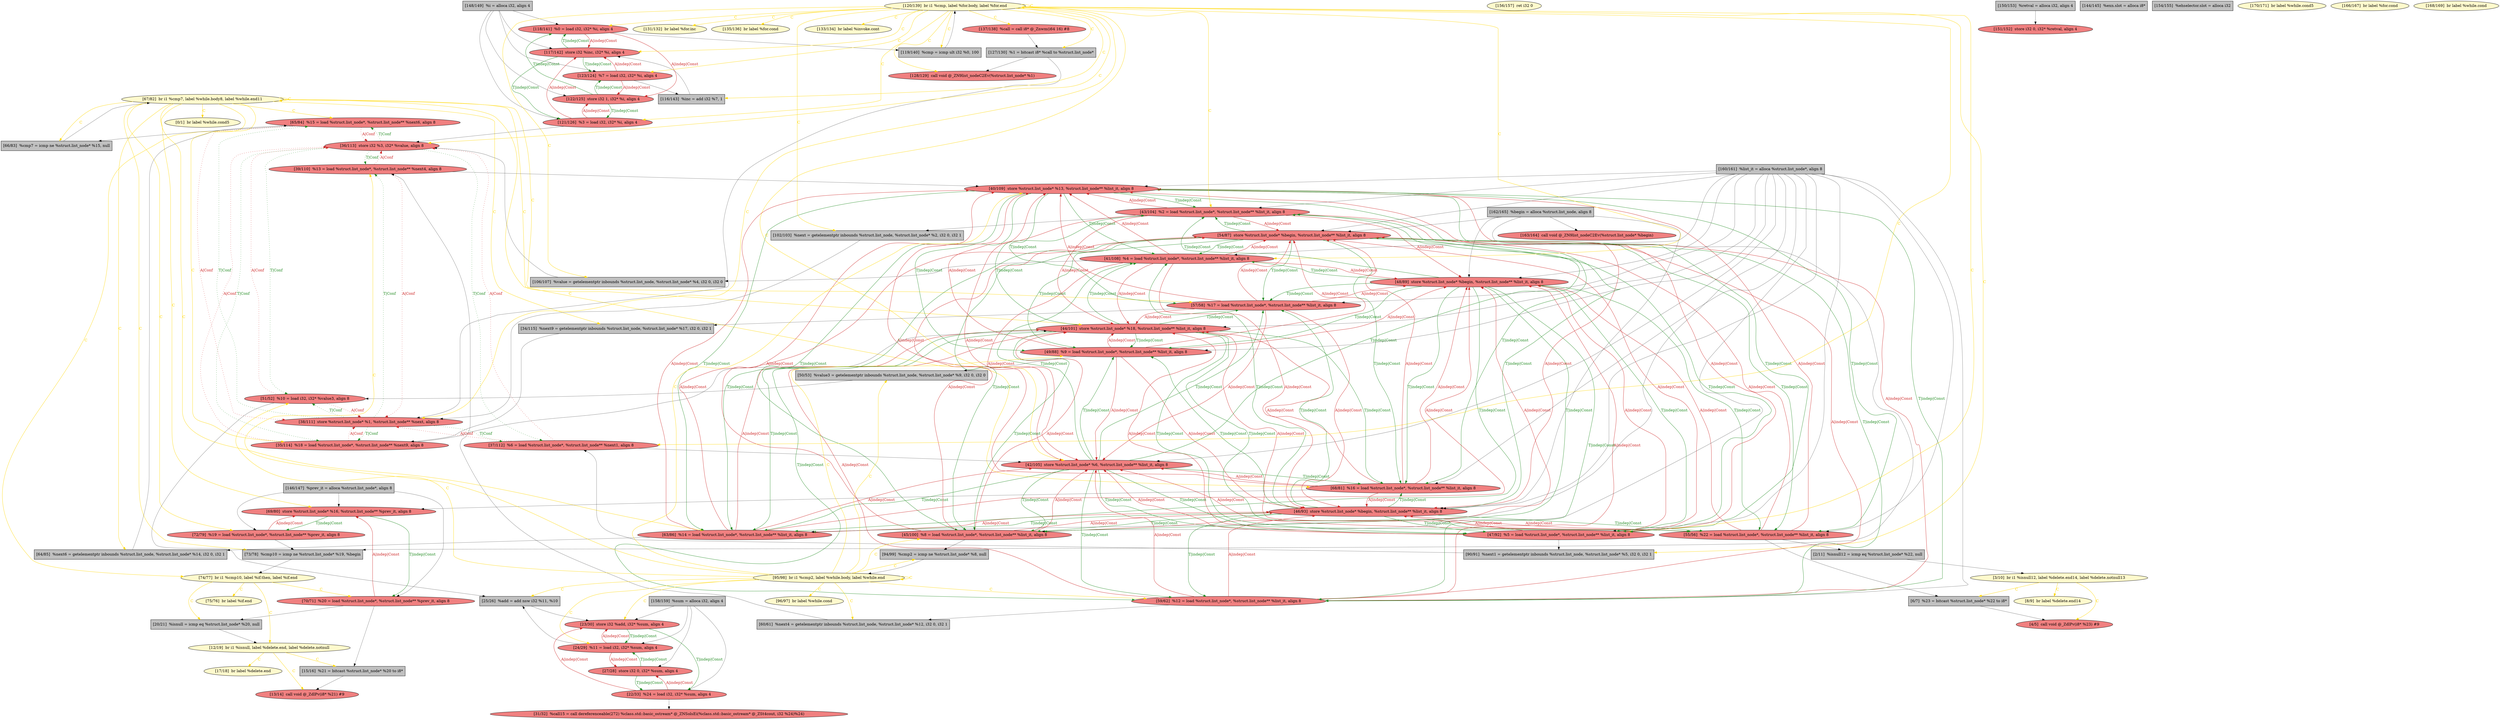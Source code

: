 
digraph G {


node186 [fillcolor=lemonchiffon,label="[67/82]  br i1 %cmp7, label %while.body8, label %while.end11",shape=ellipse,style=filled ]
node185 [fillcolor=lightcoral,label="[24/29]  %11 = load i32, i32* %sum, align 4",shape=ellipse,style=filled ]
node184 [fillcolor=grey,label="[66/83]  %cmp7 = icmp ne %struct.list_node* %15, null",shape=rectangle,style=filled ]
node183 [fillcolor=lightcoral,label="[65/84]  %15 = load %struct.list_node*, %struct.list_node** %next6, align 8",shape=ellipse,style=filled ]
node180 [fillcolor=lemonchiffon,label="[133/134]  br label %invoke.cont",shape=ellipse,style=filled ]
node132 [fillcolor=lightcoral,label="[137/138]  %call = call i8* @_Znwm(i64 16) #8",shape=ellipse,style=filled ]
node160 [fillcolor=lightcoral,label="[43/104]  %2 = load %struct.list_node*, %struct.list_node** %list_it, align 8",shape=ellipse,style=filled ]
node167 [fillcolor=lemonchiffon,label="[74/77]  br i1 %cmp10, label %if.then, label %if.end",shape=ellipse,style=filled ]
node127 [fillcolor=lightcoral,label="[59/62]  %12 = load %struct.list_node*, %struct.list_node** %list_it, align 8",shape=ellipse,style=filled ]
node104 [fillcolor=grey,label="[20/21]  %isnull = icmp eq %struct.list_node* %20, null",shape=rectangle,style=filled ]
node166 [fillcolor=lightcoral,label="[27/28]  store i32 0, i32* %sum, align 4",shape=ellipse,style=filled ]
node136 [fillcolor=lemonchiffon,label="[8/9]  br label %delete.end14",shape=ellipse,style=filled ]
node161 [fillcolor=lightcoral,label="[55/56]  %22 = load %struct.list_node*, %struct.list_node** %list_it, align 8",shape=ellipse,style=filled ]
node125 [fillcolor=lemonchiffon,label="[75/76]  br label %if.end",shape=ellipse,style=filled ]
node124 [fillcolor=grey,label="[127/130]  %1 = bitcast i8* %call to %struct.list_node*",shape=rectangle,style=filled ]
node138 [fillcolor=lemonchiffon,label="[156/157]  ret i32 0",shape=ellipse,style=filled ]
node120 [fillcolor=grey,label="[106/107]  %value = getelementptr inbounds %struct.list_node, %struct.list_node* %4, i32 0, i32 0",shape=rectangle,style=filled ]
node119 [fillcolor=grey,label="[15/16]  %21 = bitcast %struct.list_node* %20 to i8*",shape=rectangle,style=filled ]
node177 [fillcolor=lightcoral,label="[40/109]  store %struct.list_node* %13, %struct.list_node** %list_it, align 8",shape=ellipse,style=filled ]
node118 [fillcolor=grey,label="[150/153]  %retval = alloca i32, align 4",shape=rectangle,style=filled ]
node155 [fillcolor=lightcoral,label="[118/141]  %0 = load i32, i32* %i, align 4",shape=ellipse,style=filled ]
node131 [fillcolor=lightcoral,label="[36/113]  store i32 %3, i32* %value, align 8",shape=ellipse,style=filled ]
node182 [fillcolor=lemonchiffon,label="[17/18]  br label %delete.end",shape=ellipse,style=filled ]
node149 [fillcolor=lightcoral,label="[70/71]  %20 = load %struct.list_node*, %struct.list_node** %prev_it, align 8",shape=ellipse,style=filled ]
node105 [fillcolor=lightcoral,label="[22/33]  %24 = load i32, i32* %sum, align 4",shape=ellipse,style=filled ]
node101 [fillcolor=lemonchiffon,label="[0/1]  br label %while.cond5",shape=ellipse,style=filled ]
node117 [fillcolor=grey,label="[148/149]  %i = alloca i32, align 4",shape=rectangle,style=filled ]
node154 [fillcolor=lightcoral,label="[163/164]  call void @_ZN9list_nodeC2Ev(%struct.list_node* %begin)",shape=ellipse,style=filled ]
node135 [fillcolor=grey,label="[90/91]  %next1 = getelementptr inbounds %struct.list_node, %struct.list_node* %5, i32 0, i32 1",shape=rectangle,style=filled ]
node163 [fillcolor=lemonchiffon,label="[96/97]  br label %while.cond",shape=ellipse,style=filled ]
node110 [fillcolor=grey,label="[144/145]  %exn.slot = alloca i8*",shape=rectangle,style=filled ]
node126 [fillcolor=lightcoral,label="[35/114]  %18 = load %struct.list_node*, %struct.list_node** %next9, align 8",shape=ellipse,style=filled ]
node102 [fillcolor=grey,label="[2/11]  %isnull12 = icmp eq %struct.list_node* %22, null",shape=rectangle,style=filled ]
node108 [fillcolor=grey,label="[116/143]  %inc = add i32 %7, 1",shape=rectangle,style=filled ]
node128 [fillcolor=lightcoral,label="[42/105]  store %struct.list_node* %6, %struct.list_node** %list_it, align 8",shape=ellipse,style=filled ]
node107 [fillcolor=grey,label="[73/78]  %cmp10 = icmp ne %struct.list_node* %19, %begin",shape=rectangle,style=filled ]
node130 [fillcolor=grey,label="[102/103]  %next = getelementptr inbounds %struct.list_node, %struct.list_node* %2, i32 0, i32 1",shape=rectangle,style=filled ]
node170 [fillcolor=lightcoral,label="[45/100]  %8 = load %struct.list_node*, %struct.list_node** %list_it, align 8",shape=ellipse,style=filled ]
node111 [fillcolor=lightcoral,label="[117/142]  store i32 %inc, i32* %i, align 4",shape=ellipse,style=filled ]
node121 [fillcolor=grey,label="[154/155]  %ehselector.slot = alloca i32",shape=rectangle,style=filled ]
node173 [fillcolor=grey,label="[60/61]  %next4 = getelementptr inbounds %struct.list_node, %struct.list_node* %12, i32 0, i32 1",shape=rectangle,style=filled ]
node103 [fillcolor=lemonchiffon,label="[12/19]  br i1 %isnull, label %delete.end, label %delete.notnull",shape=ellipse,style=filled ]
node157 [fillcolor=lightcoral,label="[151/152]  store i32 0, i32* %retval, align 4",shape=ellipse,style=filled ]
node181 [fillcolor=lemonchiffon,label="[170/171]  br label %while.cond5",shape=ellipse,style=filled ]
node106 [fillcolor=grey,label="[34/115]  %next9 = getelementptr inbounds %struct.list_node, %struct.list_node* %17, i32 0, i32 1",shape=rectangle,style=filled ]
node179 [fillcolor=lightcoral,label="[69/80]  store %struct.list_node* %16, %struct.list_node** %prev_it, align 8",shape=ellipse,style=filled ]
node134 [fillcolor=lemonchiffon,label="[3/10]  br i1 %isnull12, label %delete.end14, label %delete.notnull13",shape=ellipse,style=filled ]
node113 [fillcolor=lightcoral,label="[46/93]  store %struct.list_node* %begin, %struct.list_node** %list_it, align 8",shape=ellipse,style=filled ]
node165 [fillcolor=lemonchiffon,label="[120/139]  br i1 %cmp, label %for.body, label %for.end",shape=ellipse,style=filled ]
node123 [fillcolor=grey,label="[50/53]  %value3 = getelementptr inbounds %struct.list_node, %struct.list_node* %9, i32 0, i32 0",shape=rectangle,style=filled ]
node153 [fillcolor=lightcoral,label="[47/92]  %5 = load %struct.list_node*, %struct.list_node** %list_it, align 8",shape=ellipse,style=filled ]
node115 [fillcolor=lightcoral,label="[121/126]  %3 = load i32, i32* %i, align 4",shape=ellipse,style=filled ]
node133 [fillcolor=lightcoral,label="[128/129]  call void @_ZN9list_nodeC2Ev(%struct.list_node* %1)",shape=ellipse,style=filled ]
node158 [fillcolor=lemonchiffon,label="[166/167]  br label %for.cond",shape=ellipse,style=filled ]
node112 [fillcolor=grey,label="[146/147]  %prev_it = alloca %struct.list_node*, align 8",shape=rectangle,style=filled ]
node168 [fillcolor=lightcoral,label="[63/86]  %14 = load %struct.list_node*, %struct.list_node** %list_it, align 8",shape=ellipse,style=filled ]
node114 [fillcolor=lightcoral,label="[123/124]  %7 = load i32, i32* %i, align 4",shape=ellipse,style=filled ]
node137 [fillcolor=lightcoral,label="[38/111]  store %struct.list_node* %1, %struct.list_node** %next, align 8",shape=ellipse,style=filled ]
node140 [fillcolor=lightcoral,label="[68/81]  %16 = load %struct.list_node*, %struct.list_node** %list_it, align 8",shape=ellipse,style=filled ]
node141 [fillcolor=lightcoral,label="[4/5]  call void @_ZdlPv(i8* %23) #9",shape=ellipse,style=filled ]
node139 [fillcolor=grey,label="[6/7]  %23 = bitcast %struct.list_node* %22 to i8*",shape=rectangle,style=filled ]
node142 [fillcolor=lightcoral,label="[37/112]  %6 = load %struct.list_node*, %struct.list_node** %next1, align 8",shape=ellipse,style=filled ]
node162 [fillcolor=lemonchiffon,label="[168/169]  br label %while.cond",shape=ellipse,style=filled ]
node143 [fillcolor=lemonchiffon,label="[131/132]  br label %for.inc",shape=ellipse,style=filled ]
node144 [fillcolor=lightcoral,label="[49/88]  %9 = load %struct.list_node*, %struct.list_node** %list_it, align 8",shape=ellipse,style=filled ]
node145 [fillcolor=lemonchiffon,label="[135/136]  br label %for.cond",shape=ellipse,style=filled ]
node129 [fillcolor=lightcoral,label="[44/101]  store %struct.list_node* %18, %struct.list_node** %list_it, align 8",shape=ellipse,style=filled ]
node146 [fillcolor=lemonchiffon,label="[95/98]  br i1 %cmp2, label %while.body, label %while.end",shape=ellipse,style=filled ]
node147 [fillcolor=grey,label="[158/159]  %sum = alloca i32, align 4",shape=rectangle,style=filled ]
node148 [fillcolor=grey,label="[160/161]  %list_it = alloca %struct.list_node*, align 8",shape=rectangle,style=filled ]
node116 [fillcolor=grey,label="[64/85]  %next6 = getelementptr inbounds %struct.list_node, %struct.list_node* %14, i32 0, i32 1",shape=rectangle,style=filled ]
node172 [fillcolor=grey,label="[94/99]  %cmp2 = icmp ne %struct.list_node* %8, null",shape=rectangle,style=filled ]
node150 [fillcolor=lightcoral,label="[13/14]  call void @_ZdlPv(i8* %21) #9",shape=ellipse,style=filled ]
node122 [fillcolor=grey,label="[119/140]  %cmp = icmp ult i32 %0, 100",shape=rectangle,style=filled ]
node109 [fillcolor=lightcoral,label="[72/79]  %19 = load %struct.list_node*, %struct.list_node** %prev_it, align 8",shape=ellipse,style=filled ]
node151 [fillcolor=grey,label="[162/165]  %begin = alloca %struct.list_node, align 8",shape=rectangle,style=filled ]
node156 [fillcolor=lightcoral,label="[23/30]  store i32 %add, i32* %sum, align 4",shape=ellipse,style=filled ]
node178 [fillcolor=lightcoral,label="[48/89]  store %struct.list_node* %begin, %struct.list_node** %list_it, align 8",shape=ellipse,style=filled ]
node152 [fillcolor=lightcoral,label="[54/87]  store %struct.list_node* %begin, %struct.list_node** %list_it, align 8",shape=ellipse,style=filled ]
node159 [fillcolor=lightcoral,label="[122/125]  store i32 1, i32* %i, align 4",shape=ellipse,style=filled ]
node164 [fillcolor=lightcoral,label="[57/58]  %17 = load %struct.list_node*, %struct.list_node** %list_it, align 8",shape=ellipse,style=filled ]
node176 [fillcolor=lightcoral,label="[51/52]  %10 = load i32, i32* %value3, align 8",shape=ellipse,style=filled ]
node174 [fillcolor=grey,label="[25/26]  %add = add nsw i32 %11, %10",shape=rectangle,style=filled ]
node169 [fillcolor=lightcoral,label="[41/108]  %4 = load %struct.list_node*, %struct.list_node** %list_it, align 8",shape=ellipse,style=filled ]
node171 [fillcolor=lightcoral,label="[31/32]  %call15 = call dereferenceable(272) %class.std::basic_ostream* @_ZNSolsEi(%class.std::basic_ostream* @_ZSt4cout, i32 %24)%24)",shape=ellipse,style=filled ]
node175 [fillcolor=lightcoral,label="[39/110]  %13 = load %struct.list_node*, %struct.list_node** %next4, align 8",shape=ellipse,style=filled ]

node168->node128 [style=solid,color=firebrick3,label="A|indep|Const",penwidth=1.0,fontcolor=firebrick3 ]
node170->node129 [style=solid,color=firebrick3,label="A|indep|Const",penwidth=1.0,fontcolor=firebrick3 ]
node128->node168 [style=solid,color=forestgreen,label="T|indep|Const",penwidth=1.0,fontcolor=forestgreen ]
node129->node170 [style=solid,color=forestgreen,label="T|indep|Const",penwidth=1.0,fontcolor=forestgreen ]
node160->node177 [style=solid,color=firebrick3,label="A|indep|Const",penwidth=1.0,fontcolor=firebrick3 ]
node128->node140 [style=solid,color=forestgreen,label="T|indep|Const",penwidth=1.0,fontcolor=forestgreen ]
node140->node128 [style=solid,color=firebrick3,label="A|indep|Const",penwidth=1.0,fontcolor=firebrick3 ]
node166->node185 [style=solid,color=forestgreen,label="T|indep|Const",penwidth=1.0,fontcolor=forestgreen ]
node142->node137 [style=dotted,color=firebrick3,label="A|Conf",penwidth=1.0,fontcolor=firebrick3 ]
node137->node142 [style=dotted,color=forestgreen,label="T|Conf",penwidth=1.0,fontcolor=forestgreen ]
node183->node137 [style=dotted,color=firebrick3,label="A|Conf",penwidth=1.0,fontcolor=firebrick3 ]
node178->node169 [style=solid,color=forestgreen,label="T|indep|Const",penwidth=1.0,fontcolor=forestgreen ]
node152->node164 [style=solid,color=forestgreen,label="T|indep|Const",penwidth=1.0,fontcolor=forestgreen ]
node111->node115 [style=solid,color=forestgreen,label="T|indep|Const",penwidth=1.0,fontcolor=forestgreen ]
node115->node111 [style=solid,color=firebrick3,label="A|indep|Const",penwidth=1.0,fontcolor=firebrick3 ]
node128->node169 [style=solid,color=forestgreen,label="T|indep|Const",penwidth=1.0,fontcolor=forestgreen ]
node170->node177 [style=solid,color=firebrick3,label="A|indep|Const",penwidth=1.0,fontcolor=firebrick3 ]
node169->node129 [style=solid,color=firebrick3,label="A|indep|Const",penwidth=1.0,fontcolor=firebrick3 ]
node140->node179 [style=solid,color=black,label="",penwidth=0.5,fontcolor=black ]
node156->node105 [style=solid,color=forestgreen,label="T|indep|Const",penwidth=1.0,fontcolor=forestgreen ]
node105->node156 [style=solid,color=firebrick3,label="A|indep|Const",penwidth=1.0,fontcolor=firebrick3 ]
node126->node137 [style=dotted,color=firebrick3,label="A|Conf",penwidth=1.0,fontcolor=firebrick3 ]
node177->node140 [style=solid,color=forestgreen,label="T|indep|Const",penwidth=1.0,fontcolor=forestgreen ]
node177->node164 [style=solid,color=forestgreen,label="T|indep|Const",penwidth=1.0,fontcolor=forestgreen ]
node164->node177 [style=solid,color=firebrick3,label="A|indep|Const",penwidth=1.0,fontcolor=firebrick3 ]
node140->node178 [style=solid,color=firebrick3,label="A|indep|Const",penwidth=1.0,fontcolor=firebrick3 ]
node178->node164 [style=solid,color=forestgreen,label="T|indep|Const",penwidth=1.0,fontcolor=forestgreen ]
node179->node149 [style=solid,color=forestgreen,label="T|indep|Const",penwidth=1.0,fontcolor=forestgreen ]
node117->node115 [style=solid,color=black,label="",penwidth=0.5,fontcolor=black ]
node131->node175 [style=dotted,color=forestgreen,label="T|Conf",penwidth=1.0,fontcolor=forestgreen ]
node165->node169 [style=solid,color=gold,label="C",penwidth=1.0,fontcolor=gold ]
node126->node129 [style=solid,color=black,label="",penwidth=0.5,fontcolor=black ]
node148->node169 [style=solid,color=black,label="",penwidth=0.5,fontcolor=black ]
node117->node114 [style=solid,color=black,label="",penwidth=0.5,fontcolor=black ]
node146->node177 [style=solid,color=gold,label="C",penwidth=1.0,fontcolor=gold ]
node113->node161 [style=solid,color=forestgreen,label="T|indep|Const",penwidth=1.0,fontcolor=forestgreen ]
node148->node170 [style=solid,color=black,label="",penwidth=0.5,fontcolor=black ]
node124->node133 [style=solid,color=black,label="",penwidth=0.5,fontcolor=black ]
node112->node149 [style=solid,color=black,label="",penwidth=0.5,fontcolor=black ]
node113->node169 [style=solid,color=forestgreen,label="T|indep|Const",penwidth=1.0,fontcolor=forestgreen ]
node160->node130 [style=solid,color=black,label="",penwidth=0.5,fontcolor=black ]
node148->node129 [style=solid,color=black,label="",penwidth=0.5,fontcolor=black ]
node120->node131 [style=solid,color=black,label="",penwidth=0.5,fontcolor=black ]
node111->node114 [style=solid,color=forestgreen,label="T|indep|Const",penwidth=1.0,fontcolor=forestgreen ]
node135->node142 [style=solid,color=black,label="",penwidth=0.5,fontcolor=black ]
node114->node108 [style=solid,color=black,label="",penwidth=0.5,fontcolor=black ]
node127->node173 [style=solid,color=black,label="",penwidth=0.5,fontcolor=black ]
node178->node144 [style=solid,color=forestgreen,label="T|indep|Const",penwidth=1.0,fontcolor=forestgreen ]
node119->node150 [style=solid,color=black,label="",penwidth=0.5,fontcolor=black ]
node139->node141 [style=solid,color=black,label="",penwidth=0.5,fontcolor=black ]
node148->node178 [style=solid,color=black,label="",penwidth=0.5,fontcolor=black ]
node124->node137 [style=solid,color=black,label="",penwidth=0.5,fontcolor=black ]
node144->node123 [style=solid,color=black,label="",penwidth=0.5,fontcolor=black ]
node106->node126 [style=solid,color=black,label="",penwidth=0.5,fontcolor=black ]
node168->node116 [style=solid,color=black,label="",penwidth=0.5,fontcolor=black ]
node173->node175 [style=solid,color=black,label="",penwidth=0.5,fontcolor=black ]
node144->node129 [style=solid,color=firebrick3,label="A|indep|Const",penwidth=1.0,fontcolor=firebrick3 ]
node134->node139 [style=solid,color=gold,label="C",penwidth=1.0,fontcolor=gold ]
node114->node111 [style=solid,color=firebrick3,label="A|indep|Const",penwidth=1.0,fontcolor=firebrick3 ]
node146->node123 [style=solid,color=gold,label="C",penwidth=1.0,fontcolor=gold ]
node153->node113 [style=solid,color=firebrick3,label="A|indep|Const",penwidth=1.0,fontcolor=firebrick3 ]
node164->node178 [style=solid,color=firebrick3,label="A|indep|Const",penwidth=1.0,fontcolor=firebrick3 ]
node105->node171 [style=solid,color=black,label="",penwidth=0.5,fontcolor=black ]
node104->node103 [style=solid,color=black,label="",penwidth=0.5,fontcolor=black ]
node161->node139 [style=solid,color=black,label="",penwidth=0.5,fontcolor=black ]
node148->node152 [style=solid,color=black,label="",penwidth=0.5,fontcolor=black ]
node175->node177 [style=solid,color=black,label="",penwidth=0.5,fontcolor=black ]
node113->node160 [style=solid,color=forestgreen,label="T|indep|Const",penwidth=1.0,fontcolor=forestgreen ]
node186->node179 [style=solid,color=gold,label="C",penwidth=1.0,fontcolor=gold ]
node146->node172 [style=solid,color=gold,label="C",penwidth=1.0,fontcolor=gold ]
node113->node168 [style=solid,color=forestgreen,label="T|indep|Const",penwidth=1.0,fontcolor=forestgreen ]
node168->node113 [style=solid,color=firebrick3,label="A|indep|Const",penwidth=1.0,fontcolor=firebrick3 ]
node153->node152 [style=solid,color=firebrick3,label="A|indep|Const",penwidth=1.0,fontcolor=firebrick3 ]
node148->node177 [style=solid,color=black,label="",penwidth=0.5,fontcolor=black ]
node137->node175 [style=dotted,color=forestgreen,label="T|Conf",penwidth=1.0,fontcolor=forestgreen ]
node152->node161 [style=solid,color=forestgreen,label="T|indep|Const",penwidth=1.0,fontcolor=forestgreen ]
node118->node157 [style=solid,color=black,label="",penwidth=0.5,fontcolor=black ]
node140->node177 [style=solid,color=firebrick3,label="A|indep|Const",penwidth=1.0,fontcolor=firebrick3 ]
node176->node131 [style=dotted,color=firebrick3,label="A|Conf",penwidth=1.0,fontcolor=firebrick3 ]
node170->node113 [style=solid,color=firebrick3,label="A|indep|Const",penwidth=1.0,fontcolor=firebrick3 ]
node185->node156 [style=solid,color=firebrick3,label="A|indep|Const",penwidth=1.0,fontcolor=firebrick3 ]
node165->node137 [style=solid,color=gold,label="C",penwidth=1.0,fontcolor=gold ]
node156->node185 [style=solid,color=forestgreen,label="T|indep|Const",penwidth=1.0,fontcolor=forestgreen ]
node129->node161 [style=solid,color=forestgreen,label="T|indep|Const",penwidth=1.0,fontcolor=forestgreen ]
node159->node155 [style=solid,color=forestgreen,label="T|indep|Const",penwidth=1.0,fontcolor=forestgreen ]
node148->node113 [style=solid,color=black,label="",penwidth=0.5,fontcolor=black ]
node128->node160 [style=solid,color=forestgreen,label="T|indep|Const",penwidth=1.0,fontcolor=forestgreen ]
node166->node105 [style=solid,color=forestgreen,label="T|indep|Const",penwidth=1.0,fontcolor=forestgreen ]
node168->node177 [style=solid,color=firebrick3,label="A|indep|Const",penwidth=1.0,fontcolor=firebrick3 ]
node152->node140 [style=solid,color=forestgreen,label="T|indep|Const",penwidth=1.0,fontcolor=forestgreen ]
node153->node178 [style=solid,color=firebrick3,label="A|indep|Const",penwidth=1.0,fontcolor=firebrick3 ]
node108->node111 [style=solid,color=black,label="",penwidth=0.5,fontcolor=black ]
node142->node131 [style=dotted,color=firebrick3,label="A|Conf",penwidth=1.0,fontcolor=firebrick3 ]
node129->node153 [style=solid,color=forestgreen,label="T|indep|Const",penwidth=1.0,fontcolor=forestgreen ]
node186->node101 [style=solid,color=gold,label="C",penwidth=1.0,fontcolor=gold ]
node164->node152 [style=solid,color=firebrick3,label="A|indep|Const",penwidth=1.0,fontcolor=firebrick3 ]
node153->node129 [style=solid,color=firebrick3,label="A|indep|Const",penwidth=1.0,fontcolor=firebrick3 ]
node128->node164 [style=solid,color=forestgreen,label="T|indep|Const",penwidth=1.0,fontcolor=forestgreen ]
node185->node166 [style=solid,color=firebrick3,label="A|indep|Const",penwidth=1.0,fontcolor=firebrick3 ]
node128->node170 [style=solid,color=forestgreen,label="T|indep|Const",penwidth=1.0,fontcolor=forestgreen ]
node169->node177 [style=solid,color=firebrick3,label="A|indep|Const",penwidth=1.0,fontcolor=firebrick3 ]
node170->node128 [style=solid,color=firebrick3,label="A|indep|Const",penwidth=1.0,fontcolor=firebrick3 ]
node172->node146 [style=solid,color=black,label="",penwidth=0.5,fontcolor=black ]
node126->node131 [style=dotted,color=firebrick3,label="A|Conf",penwidth=1.0,fontcolor=firebrick3 ]
node137->node176 [style=dotted,color=forestgreen,label="T|Conf",penwidth=1.0,fontcolor=forestgreen ]
node178->node160 [style=solid,color=forestgreen,label="T|indep|Const",penwidth=1.0,fontcolor=forestgreen ]
node128->node144 [style=solid,color=forestgreen,label="T|indep|Const",penwidth=1.0,fontcolor=forestgreen ]
node160->node178 [style=solid,color=firebrick3,label="A|indep|Const",penwidth=1.0,fontcolor=firebrick3 ]
node160->node113 [style=solid,color=firebrick3,label="A|indep|Const",penwidth=1.0,fontcolor=firebrick3 ]
node179->node109 [style=solid,color=forestgreen,label="T|indep|Const",penwidth=1.0,fontcolor=forestgreen ]
node165->node180 [style=solid,color=gold,label="C",penwidth=1.0,fontcolor=gold ]
node105->node166 [style=solid,color=firebrick3,label="A|indep|Const",penwidth=1.0,fontcolor=firebrick3 ]
node128->node161 [style=solid,color=forestgreen,label="T|indep|Const",penwidth=1.0,fontcolor=forestgreen ]
node140->node152 [style=solid,color=firebrick3,label="A|indep|Const",penwidth=1.0,fontcolor=firebrick3 ]
node127->node177 [style=solid,color=firebrick3,label="A|indep|Const",penwidth=1.0,fontcolor=firebrick3 ]
node148->node168 [style=solid,color=black,label="",penwidth=0.5,fontcolor=black ]
node186->node116 [style=solid,color=gold,label="C",penwidth=1.0,fontcolor=gold ]
node137->node126 [style=dotted,color=forestgreen,label="T|Conf",penwidth=1.0,fontcolor=forestgreen ]
node127->node178 [style=solid,color=firebrick3,label="A|indep|Const",penwidth=1.0,fontcolor=firebrick3 ]
node155->node122 [style=solid,color=black,label="",penwidth=0.5,fontcolor=black ]
node170->node152 [style=solid,color=firebrick3,label="A|indep|Const",penwidth=1.0,fontcolor=firebrick3 ]
node146->node163 [style=solid,color=gold,label="C",penwidth=1.0,fontcolor=gold ]
node165->node135 [style=solid,color=gold,label="C",penwidth=1.0,fontcolor=gold ]
node146->node176 [style=solid,color=gold,label="C",penwidth=1.0,fontcolor=gold ]
node159->node114 [style=solid,color=forestgreen,label="T|indep|Const",penwidth=1.0,fontcolor=forestgreen ]
node168->node152 [style=solid,color=firebrick3,label="A|indep|Const",penwidth=1.0,fontcolor=firebrick3 ]
node131->node183 [style=dotted,color=forestgreen,label="T|Conf",penwidth=1.0,fontcolor=forestgreen ]
node146->node174 [style=solid,color=gold,label="C",penwidth=1.0,fontcolor=gold ]
node165->node111 [style=solid,color=gold,label="C",penwidth=1.0,fontcolor=gold ]
node113->node164 [style=solid,color=forestgreen,label="T|indep|Const",penwidth=1.0,fontcolor=forestgreen ]
node175->node137 [style=dotted,color=firebrick3,label="A|Conf",penwidth=1.0,fontcolor=firebrick3 ]
node177->node153 [style=solid,color=forestgreen,label="T|indep|Const",penwidth=1.0,fontcolor=forestgreen ]
node151->node178 [style=solid,color=black,label="",penwidth=0.5,fontcolor=black ]
node134->node141 [style=solid,color=gold,label="C",penwidth=1.0,fontcolor=gold ]
node152->node127 [style=solid,color=forestgreen,label="T|indep|Const",penwidth=1.0,fontcolor=forestgreen ]
node183->node184 [style=solid,color=black,label="",penwidth=0.5,fontcolor=black ]
node144->node152 [style=solid,color=firebrick3,label="A|indep|Const",penwidth=1.0,fontcolor=firebrick3 ]
node129->node160 [style=solid,color=forestgreen,label="T|indep|Const",penwidth=1.0,fontcolor=forestgreen ]
node113->node127 [style=solid,color=forestgreen,label="T|indep|Const",penwidth=1.0,fontcolor=forestgreen ]
node164->node106 [style=solid,color=black,label="",penwidth=0.5,fontcolor=black ]
node113->node153 [style=solid,color=forestgreen,label="T|indep|Const",penwidth=1.0,fontcolor=forestgreen ]
node186->node109 [style=solid,color=gold,label="C",penwidth=1.0,fontcolor=gold ]
node146->node185 [style=solid,color=gold,label="C",penwidth=1.0,fontcolor=gold ]
node178->node153 [style=solid,color=forestgreen,label="T|indep|Const",penwidth=1.0,fontcolor=forestgreen ]
node155->node159 [style=solid,color=firebrick3,label="A|indep|Const",penwidth=1.0,fontcolor=firebrick3 ]
node170->node178 [style=solid,color=firebrick3,label="A|indep|Const",penwidth=1.0,fontcolor=firebrick3 ]
node165->node165 [style=solid,color=gold,label="C",penwidth=1.0,fontcolor=gold ]
node148->node144 [style=solid,color=black,label="",penwidth=0.5,fontcolor=black ]
node160->node128 [style=solid,color=firebrick3,label="A|indep|Const",penwidth=1.0,fontcolor=firebrick3 ]
node165->node160 [style=solid,color=gold,label="C",penwidth=1.0,fontcolor=gold ]
node146->node170 [style=solid,color=gold,label="C",penwidth=1.0,fontcolor=gold ]
node183->node131 [style=dotted,color=firebrick3,label="A|Conf",penwidth=1.0,fontcolor=firebrick3 ]
node152->node170 [style=solid,color=forestgreen,label="T|indep|Const",penwidth=1.0,fontcolor=forestgreen ]
node186->node164 [style=solid,color=gold,label="C",penwidth=1.0,fontcolor=gold ]
node165->node130 [style=solid,color=gold,label="C",penwidth=1.0,fontcolor=gold ]
node122->node165 [style=solid,color=black,label="",penwidth=0.5,fontcolor=black ]
node165->node131 [style=solid,color=gold,label="C",penwidth=1.0,fontcolor=gold ]
node164->node128 [style=solid,color=firebrick3,label="A|indep|Const",penwidth=1.0,fontcolor=firebrick3 ]
node123->node176 [style=solid,color=black,label="",penwidth=0.5,fontcolor=black ]
node149->node104 [style=solid,color=black,label="",penwidth=0.5,fontcolor=black ]
node103->node150 [style=solid,color=gold,label="C",penwidth=1.0,fontcolor=gold ]
node149->node179 [style=solid,color=firebrick3,label="A|indep|Const",penwidth=1.0,fontcolor=firebrick3 ]
node142->node128 [style=solid,color=black,label="",penwidth=0.5,fontcolor=black ]
node165->node145 [style=solid,color=gold,label="C",penwidth=1.0,fontcolor=gold ]
node146->node146 [style=solid,color=gold,label="C",penwidth=1.0,fontcolor=gold ]
node175->node131 [style=dotted,color=firebrick3,label="A|Conf",penwidth=1.0,fontcolor=firebrick3 ]
node165->node142 [style=solid,color=gold,label="C",penwidth=1.0,fontcolor=gold ]
node146->node156 [style=solid,color=gold,label="C",penwidth=1.0,fontcolor=gold ]
node112->node109 [style=solid,color=black,label="",penwidth=0.5,fontcolor=black ]
node186->node129 [style=solid,color=gold,label="C",penwidth=1.0,fontcolor=gold ]
node186->node186 [style=solid,color=gold,label="C",penwidth=1.0,fontcolor=gold ]
node151->node107 [style=solid,color=black,label="",penwidth=0.5,fontcolor=black ]
node148->node127 [style=solid,color=black,label="",penwidth=0.5,fontcolor=black ]
node186->node107 [style=solid,color=gold,label="C",penwidth=1.0,fontcolor=gold ]
node165->node120 [style=solid,color=gold,label="C",penwidth=1.0,fontcolor=gold ]
node177->node127 [style=solid,color=forestgreen,label="T|indep|Const",penwidth=1.0,fontcolor=forestgreen ]
node109->node107 [style=solid,color=black,label="",penwidth=0.5,fontcolor=black ]
node165->node124 [style=solid,color=gold,label="C",penwidth=1.0,fontcolor=gold ]
node169->node113 [style=solid,color=firebrick3,label="A|indep|Const",penwidth=1.0,fontcolor=firebrick3 ]
node161->node177 [style=solid,color=firebrick3,label="A|indep|Const",penwidth=1.0,fontcolor=firebrick3 ]
node168->node178 [style=solid,color=firebrick3,label="A|indep|Const",penwidth=1.0,fontcolor=firebrick3 ]
node165->node153 [style=solid,color=gold,label="C",penwidth=1.0,fontcolor=gold ]
node146->node175 [style=solid,color=gold,label="C",penwidth=1.0,fontcolor=gold ]
node151->node113 [style=solid,color=black,label="",penwidth=0.5,fontcolor=black ]
node129->node169 [style=solid,color=forestgreen,label="T|indep|Const",penwidth=1.0,fontcolor=forestgreen ]
node131->node126 [style=dotted,color=forestgreen,label="T|Conf",penwidth=1.0,fontcolor=forestgreen ]
node167->node103 [style=solid,color=gold,label="C",penwidth=1.0,fontcolor=gold ]
node169->node152 [style=solid,color=firebrick3,label="A|indep|Const",penwidth=1.0,fontcolor=firebrick3 ]
node177->node170 [style=solid,color=forestgreen,label="T|indep|Const",penwidth=1.0,fontcolor=forestgreen ]
node134->node136 [style=solid,color=gold,label="C",penwidth=1.0,fontcolor=gold ]
node176->node137 [style=dotted,color=firebrick3,label="A|Conf",penwidth=1.0,fontcolor=firebrick3 ]
node103->node182 [style=solid,color=gold,label="C",penwidth=1.0,fontcolor=gold ]
node146->node144 [style=solid,color=gold,label="C",penwidth=1.0,fontcolor=gold ]
node137->node183 [style=dotted,color=forestgreen,label="T|Conf",penwidth=1.0,fontcolor=forestgreen ]
node165->node155 [style=solid,color=gold,label="C",penwidth=1.0,fontcolor=gold ]
node186->node140 [style=solid,color=gold,label="C",penwidth=1.0,fontcolor=gold ]
node167->node125 [style=solid,color=gold,label="C",penwidth=1.0,fontcolor=gold ]
node146->node173 [style=solid,color=gold,label="C",penwidth=1.0,fontcolor=gold ]
node165->node108 [style=solid,color=gold,label="C",penwidth=1.0,fontcolor=gold ]
node153->node177 [style=solid,color=firebrick3,label="A|indep|Const",penwidth=1.0,fontcolor=firebrick3 ]
node103->node119 [style=solid,color=gold,label="C",penwidth=1.0,fontcolor=gold ]
node165->node114 [style=solid,color=gold,label="C",penwidth=1.0,fontcolor=gold ]
node178->node170 [style=solid,color=forestgreen,label="T|indep|Const",penwidth=1.0,fontcolor=forestgreen ]
node152->node169 [style=solid,color=forestgreen,label="T|indep|Const",penwidth=1.0,fontcolor=forestgreen ]
node144->node128 [style=solid,color=firebrick3,label="A|indep|Const",penwidth=1.0,fontcolor=firebrick3 ]
node129->node140 [style=solid,color=forestgreen,label="T|indep|Const",penwidth=1.0,fontcolor=forestgreen ]
node152->node153 [style=solid,color=forestgreen,label="T|indep|Const",penwidth=1.0,fontcolor=forestgreen ]
node160->node129 [style=solid,color=firebrick3,label="A|indep|Const",penwidth=1.0,fontcolor=firebrick3 ]
node147->node166 [style=solid,color=black,label="",penwidth=0.5,fontcolor=black ]
node109->node179 [style=solid,color=firebrick3,label="A|indep|Const",penwidth=1.0,fontcolor=firebrick3 ]
node114->node159 [style=solid,color=firebrick3,label="A|indep|Const",penwidth=1.0,fontcolor=firebrick3 ]
node128->node127 [style=solid,color=forestgreen,label="T|indep|Const",penwidth=1.0,fontcolor=forestgreen ]
node160->node152 [style=solid,color=firebrick3,label="A|indep|Const",penwidth=1.0,fontcolor=firebrick3 ]
node127->node128 [style=solid,color=firebrick3,label="A|indep|Const",penwidth=1.0,fontcolor=firebrick3 ]
node178->node161 [style=solid,color=forestgreen,label="T|indep|Const",penwidth=1.0,fontcolor=forestgreen ]
node186->node183 [style=solid,color=gold,label="C",penwidth=1.0,fontcolor=gold ]
node113->node144 [style=solid,color=forestgreen,label="T|indep|Const",penwidth=1.0,fontcolor=forestgreen ]
node161->node152 [style=solid,color=firebrick3,label="A|indep|Const",penwidth=1.0,fontcolor=firebrick3 ]
node148->node128 [style=solid,color=black,label="",penwidth=0.5,fontcolor=black ]
node177->node168 [style=solid,color=forestgreen,label="T|indep|Const",penwidth=1.0,fontcolor=forestgreen ]
node144->node113 [style=solid,color=firebrick3,label="A|indep|Const",penwidth=1.0,fontcolor=firebrick3 ]
node177->node160 [style=solid,color=forestgreen,label="T|indep|Const",penwidth=1.0,fontcolor=forestgreen ]
node116->node183 [style=solid,color=black,label="",penwidth=0.5,fontcolor=black ]
node151->node154 [style=solid,color=black,label="",penwidth=0.5,fontcolor=black ]
node170->node172 [style=solid,color=black,label="",penwidth=0.5,fontcolor=black ]
node165->node122 [style=solid,color=gold,label="C",penwidth=1.0,fontcolor=gold ]
node161->node102 [style=solid,color=black,label="",penwidth=0.5,fontcolor=black ]
node127->node113 [style=solid,color=firebrick3,label="A|indep|Const",penwidth=1.0,fontcolor=firebrick3 ]
node151->node152 [style=solid,color=black,label="",penwidth=0.5,fontcolor=black ]
node161->node113 [style=solid,color=firebrick3,label="A|indep|Const",penwidth=1.0,fontcolor=firebrick3 ]
node165->node128 [style=solid,color=gold,label="C",penwidth=1.0,fontcolor=gold ]
node186->node126 [style=solid,color=gold,label="C",penwidth=1.0,fontcolor=gold ]
node148->node164 [style=solid,color=black,label="",penwidth=0.5,fontcolor=black ]
node113->node140 [style=solid,color=forestgreen,label="T|indep|Const",penwidth=1.0,fontcolor=forestgreen ]
node129->node144 [style=solid,color=forestgreen,label="T|indep|Const",penwidth=1.0,fontcolor=forestgreen ]
node169->node120 [style=solid,color=black,label="",penwidth=0.5,fontcolor=black ]
node115->node131 [style=solid,color=black,label="",penwidth=0.5,fontcolor=black ]
node161->node178 [style=solid,color=firebrick3,label="A|indep|Const",penwidth=1.0,fontcolor=firebrick3 ]
node140->node129 [style=solid,color=firebrick3,label="A|indep|Const",penwidth=1.0,fontcolor=firebrick3 ]
node102->node134 [style=solid,color=black,label="",penwidth=0.5,fontcolor=black ]
node161->node129 [style=solid,color=firebrick3,label="A|indep|Const",penwidth=1.0,fontcolor=firebrick3 ]
node147->node156 [style=solid,color=black,label="",penwidth=0.5,fontcolor=black ]
node165->node115 [style=solid,color=gold,label="C",penwidth=1.0,fontcolor=gold ]
node111->node155 [style=solid,color=forestgreen,label="T|indep|Const",penwidth=1.0,fontcolor=forestgreen ]
node130->node137 [style=solid,color=black,label="",penwidth=0.5,fontcolor=black ]
node147->node105 [style=solid,color=black,label="",penwidth=0.5,fontcolor=black ]
node112->node179 [style=solid,color=black,label="",penwidth=0.5,fontcolor=black ]
node185->node174 [style=solid,color=black,label="",penwidth=0.5,fontcolor=black ]
node144->node178 [style=solid,color=firebrick3,label="A|indep|Const",penwidth=1.0,fontcolor=firebrick3 ]
node129->node168 [style=solid,color=forestgreen,label="T|indep|Const",penwidth=1.0,fontcolor=forestgreen ]
node159->node115 [style=solid,color=forestgreen,label="T|indep|Const",penwidth=1.0,fontcolor=forestgreen ]
node115->node159 [style=solid,color=firebrick3,label="A|indep|Const",penwidth=1.0,fontcolor=firebrick3 ]
node117->node111 [style=solid,color=black,label="",penwidth=0.5,fontcolor=black ]
node153->node135 [style=solid,color=black,label="",penwidth=0.5,fontcolor=black ]
node107->node167 [style=solid,color=black,label="",penwidth=0.5,fontcolor=black ]
node149->node119 [style=solid,color=black,label="",penwidth=0.5,fontcolor=black ]
node153->node128 [style=solid,color=firebrick3,label="A|indep|Const",penwidth=1.0,fontcolor=firebrick3 ]
node178->node140 [style=solid,color=forestgreen,label="T|indep|Const",penwidth=1.0,fontcolor=forestgreen ]
node132->node124 [style=solid,color=black,label="",penwidth=0.5,fontcolor=black ]
node165->node132 [style=solid,color=gold,label="C",penwidth=1.0,fontcolor=gold ]
node117->node159 [style=solid,color=black,label="",penwidth=0.5,fontcolor=black ]
node152->node160 [style=solid,color=forestgreen,label="T|indep|Const",penwidth=1.0,fontcolor=forestgreen ]
node174->node156 [style=solid,color=black,label="",penwidth=0.5,fontcolor=black ]
node148->node153 [style=solid,color=black,label="",penwidth=0.5,fontcolor=black ]
node167->node149 [style=solid,color=gold,label="C",penwidth=1.0,fontcolor=gold ]
node148->node160 [style=solid,color=black,label="",penwidth=0.5,fontcolor=black ]
node169->node178 [style=solid,color=firebrick3,label="A|indep|Const",penwidth=1.0,fontcolor=firebrick3 ]
node148->node140 [style=solid,color=black,label="",penwidth=0.5,fontcolor=black ]
node161->node128 [style=solid,color=firebrick3,label="A|indep|Const",penwidth=1.0,fontcolor=firebrick3 ]
node148->node161 [style=solid,color=black,label="",penwidth=0.5,fontcolor=black ]
node177->node169 [style=solid,color=forestgreen,label="T|indep|Const",penwidth=1.0,fontcolor=forestgreen ]
node146->node127 [style=solid,color=gold,label="C",penwidth=1.0,fontcolor=gold ]
node178->node127 [style=solid,color=forestgreen,label="T|indep|Const",penwidth=1.0,fontcolor=forestgreen ]
node186->node168 [style=solid,color=gold,label="C",penwidth=1.0,fontcolor=gold ]
node131->node142 [style=dotted,color=forestgreen,label="T|Conf",penwidth=1.0,fontcolor=forestgreen ]
node165->node133 [style=solid,color=gold,label="C",penwidth=1.0,fontcolor=gold ]
node168->node129 [style=solid,color=firebrick3,label="A|indep|Const",penwidth=1.0,fontcolor=firebrick3 ]
node152->node144 [style=solid,color=forestgreen,label="T|indep|Const",penwidth=1.0,fontcolor=forestgreen ]
node140->node113 [style=solid,color=firebrick3,label="A|indep|Const",penwidth=1.0,fontcolor=firebrick3 ]
node177->node144 [style=solid,color=forestgreen,label="T|indep|Const",penwidth=1.0,fontcolor=forestgreen ]
node164->node129 [style=solid,color=firebrick3,label="A|indep|Const",penwidth=1.0,fontcolor=firebrick3 ]
node155->node111 [style=solid,color=firebrick3,label="A|indep|Const",penwidth=1.0,fontcolor=firebrick3 ]
node131->node176 [style=dotted,color=forestgreen,label="T|Conf",penwidth=1.0,fontcolor=forestgreen ]
node117->node155 [style=solid,color=black,label="",penwidth=0.5,fontcolor=black ]
node169->node128 [style=solid,color=firebrick3,label="A|indep|Const",penwidth=1.0,fontcolor=firebrick3 ]
node167->node104 [style=solid,color=gold,label="C",penwidth=1.0,fontcolor=gold ]
node164->node113 [style=solid,color=firebrick3,label="A|indep|Const",penwidth=1.0,fontcolor=firebrick3 ]
node147->node185 [style=solid,color=black,label="",penwidth=0.5,fontcolor=black ]
node144->node177 [style=solid,color=firebrick3,label="A|indep|Const",penwidth=1.0,fontcolor=firebrick3 ]
node127->node152 [style=solid,color=firebrick3,label="A|indep|Const",penwidth=1.0,fontcolor=firebrick3 ]
node152->node168 [style=solid,color=forestgreen,label="T|indep|Const",penwidth=1.0,fontcolor=forestgreen ]
node176->node174 [style=solid,color=black,label="",penwidth=0.5,fontcolor=black ]
node177->node161 [style=solid,color=forestgreen,label="T|indep|Const",penwidth=1.0,fontcolor=forestgreen ]
node178->node168 [style=solid,color=forestgreen,label="T|indep|Const",penwidth=1.0,fontcolor=forestgreen ]
node165->node143 [style=solid,color=gold,label="C",penwidth=1.0,fontcolor=gold ]
node129->node127 [style=solid,color=forestgreen,label="T|indep|Const",penwidth=1.0,fontcolor=forestgreen ]
node113->node170 [style=solid,color=forestgreen,label="T|indep|Const",penwidth=1.0,fontcolor=forestgreen ]
node186->node167 [style=solid,color=gold,label="C",penwidth=1.0,fontcolor=gold ]
node127->node129 [style=solid,color=firebrick3,label="A|indep|Const",penwidth=1.0,fontcolor=firebrick3 ]
node186->node184 [style=solid,color=gold,label="C",penwidth=1.0,fontcolor=gold ]
node128->node153 [style=solid,color=forestgreen,label="T|indep|Const",penwidth=1.0,fontcolor=forestgreen ]
node129->node164 [style=solid,color=forestgreen,label="T|indep|Const",penwidth=1.0,fontcolor=forestgreen ]
node186->node106 [style=solid,color=gold,label="C",penwidth=1.0,fontcolor=gold ]
node184->node186 [style=solid,color=black,label="",penwidth=0.5,fontcolor=black ]


}
